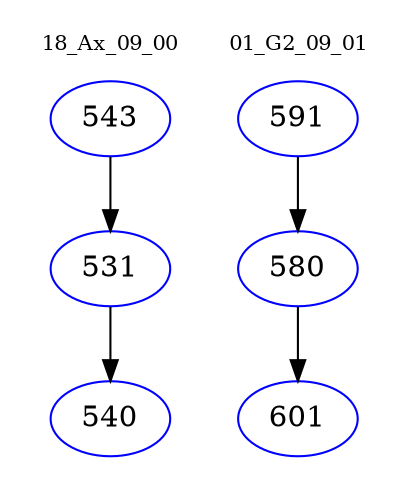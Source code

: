 digraph{
subgraph cluster_0 {
color = white
label = "18_Ax_09_00";
fontsize=10;
T0_543 [label="543", color="blue"]
T0_543 -> T0_531 [color="black"]
T0_531 [label="531", color="blue"]
T0_531 -> T0_540 [color="black"]
T0_540 [label="540", color="blue"]
}
subgraph cluster_1 {
color = white
label = "01_G2_09_01";
fontsize=10;
T1_591 [label="591", color="blue"]
T1_591 -> T1_580 [color="black"]
T1_580 [label="580", color="blue"]
T1_580 -> T1_601 [color="black"]
T1_601 [label="601", color="blue"]
}
}

